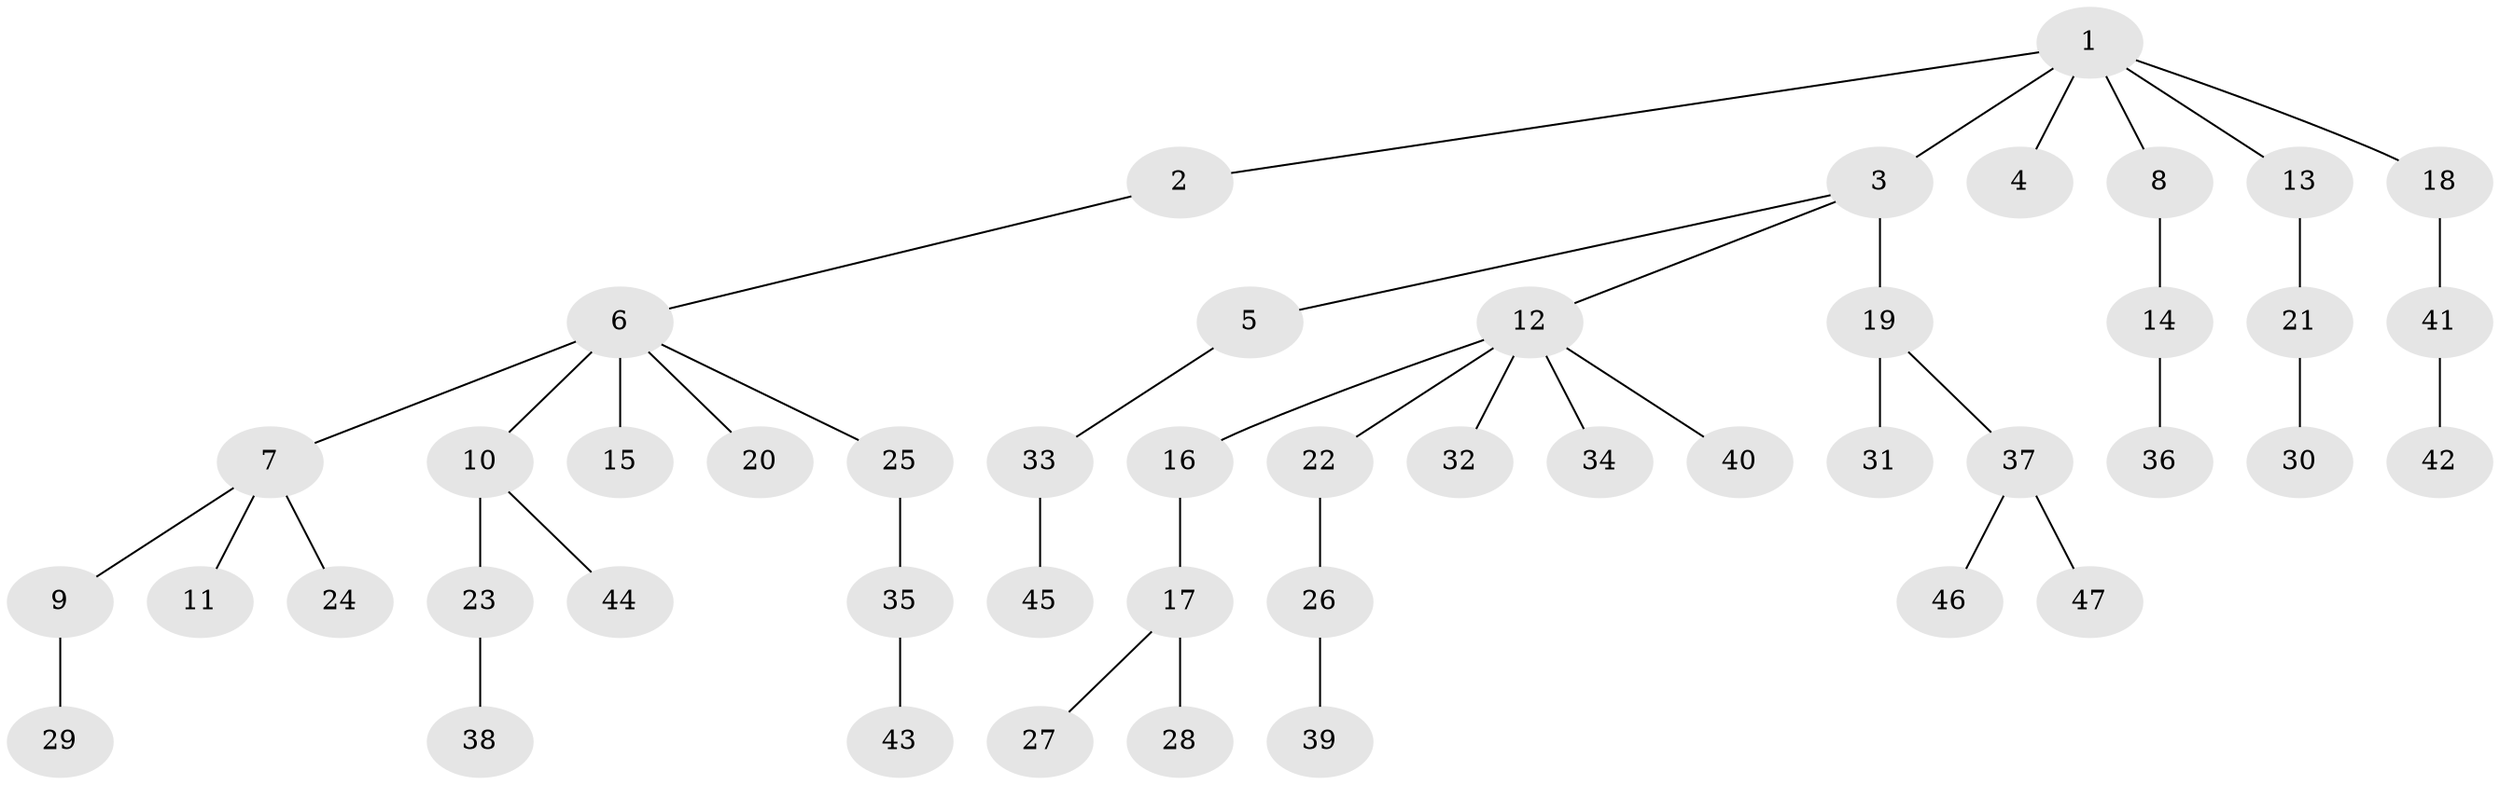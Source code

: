 // original degree distribution, {7: 0.010638297872340425, 3: 0.14893617021276595, 4: 0.0425531914893617, 1: 0.5106382978723404, 2: 0.23404255319148937, 6: 0.010638297872340425, 5: 0.031914893617021274, 8: 0.010638297872340425}
// Generated by graph-tools (version 1.1) at 2025/51/03/04/25 22:51:34]
// undirected, 47 vertices, 46 edges
graph export_dot {
  node [color=gray90,style=filled];
  1;
  2;
  3;
  4;
  5;
  6;
  7;
  8;
  9;
  10;
  11;
  12;
  13;
  14;
  15;
  16;
  17;
  18;
  19;
  20;
  21;
  22;
  23;
  24;
  25;
  26;
  27;
  28;
  29;
  30;
  31;
  32;
  33;
  34;
  35;
  36;
  37;
  38;
  39;
  40;
  41;
  42;
  43;
  44;
  45;
  46;
  47;
  1 -- 2 [weight=1.0];
  1 -- 3 [weight=1.0];
  1 -- 4 [weight=1.0];
  1 -- 8 [weight=1.0];
  1 -- 13 [weight=1.0];
  1 -- 18 [weight=1.0];
  2 -- 6 [weight=1.0];
  3 -- 5 [weight=1.0];
  3 -- 12 [weight=1.0];
  3 -- 19 [weight=2.0];
  5 -- 33 [weight=1.0];
  6 -- 7 [weight=1.0];
  6 -- 10 [weight=1.0];
  6 -- 15 [weight=4.0];
  6 -- 20 [weight=1.0];
  6 -- 25 [weight=1.0];
  7 -- 9 [weight=1.0];
  7 -- 11 [weight=1.0];
  7 -- 24 [weight=1.0];
  8 -- 14 [weight=1.0];
  9 -- 29 [weight=2.0];
  10 -- 23 [weight=1.0];
  10 -- 44 [weight=1.0];
  12 -- 16 [weight=1.0];
  12 -- 22 [weight=1.0];
  12 -- 32 [weight=1.0];
  12 -- 34 [weight=1.0];
  12 -- 40 [weight=1.0];
  13 -- 21 [weight=1.0];
  14 -- 36 [weight=1.0];
  16 -- 17 [weight=1.0];
  17 -- 27 [weight=1.0];
  17 -- 28 [weight=1.0];
  18 -- 41 [weight=1.0];
  19 -- 31 [weight=1.0];
  19 -- 37 [weight=1.0];
  21 -- 30 [weight=1.0];
  22 -- 26 [weight=1.0];
  23 -- 38 [weight=1.0];
  25 -- 35 [weight=1.0];
  26 -- 39 [weight=1.0];
  33 -- 45 [weight=2.0];
  35 -- 43 [weight=1.0];
  37 -- 46 [weight=1.0];
  37 -- 47 [weight=1.0];
  41 -- 42 [weight=1.0];
}
